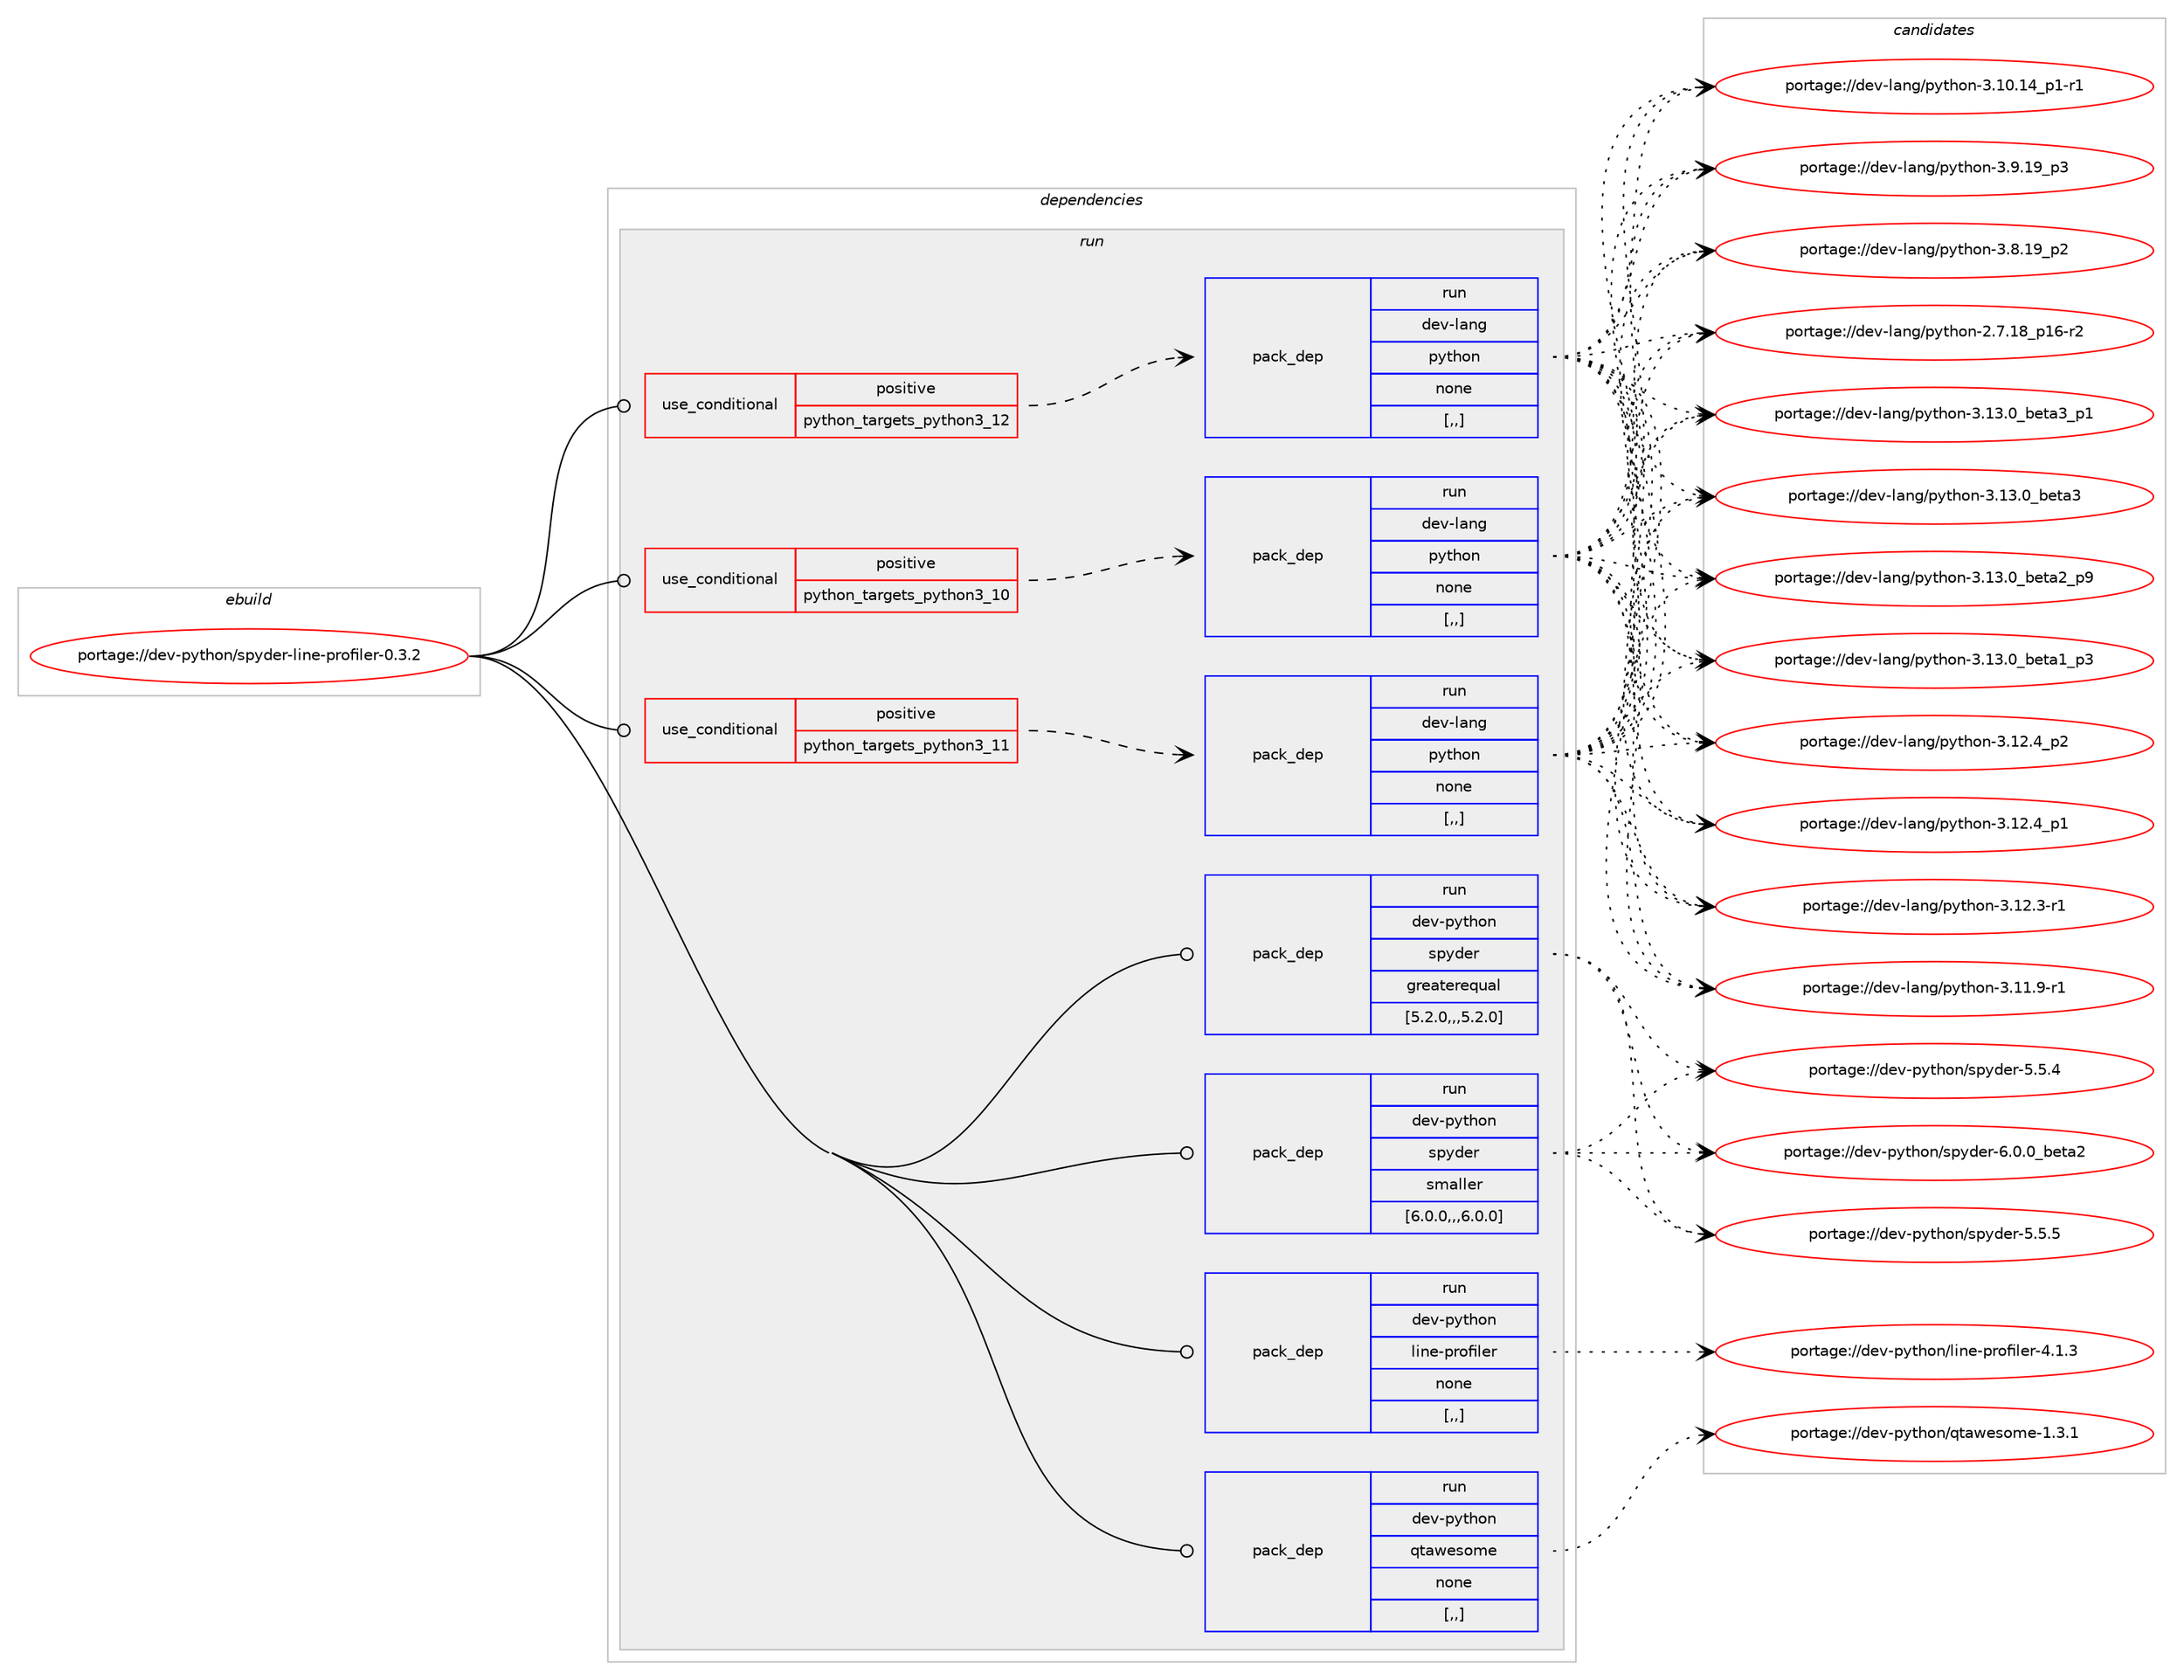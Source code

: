 digraph prolog {

# *************
# Graph options
# *************

newrank=true;
concentrate=true;
compound=true;
graph [rankdir=LR,fontname=Helvetica,fontsize=10,ranksep=1.5];#, ranksep=2.5, nodesep=0.2];
edge  [arrowhead=vee];
node  [fontname=Helvetica,fontsize=10];

# **********
# The ebuild
# **********

subgraph cluster_leftcol {
color=gray;
label=<<i>ebuild</i>>;
id [label="portage://dev-python/spyder-line-profiler-0.3.2", color=red, width=4, href="../dev-python/spyder-line-profiler-0.3.2.svg"];
}

# ****************
# The dependencies
# ****************

subgraph cluster_midcol {
color=gray;
label=<<i>dependencies</i>>;
subgraph cluster_compile {
fillcolor="#eeeeee";
style=filled;
label=<<i>compile</i>>;
}
subgraph cluster_compileandrun {
fillcolor="#eeeeee";
style=filled;
label=<<i>compile and run</i>>;
}
subgraph cluster_run {
fillcolor="#eeeeee";
style=filled;
label=<<i>run</i>>;
subgraph cond39763 {
dependency163868 [label=<<TABLE BORDER="0" CELLBORDER="1" CELLSPACING="0" CELLPADDING="4"><TR><TD ROWSPAN="3" CELLPADDING="10">use_conditional</TD></TR><TR><TD>positive</TD></TR><TR><TD>python_targets_python3_10</TD></TR></TABLE>>, shape=none, color=red];
subgraph pack122833 {
dependency163869 [label=<<TABLE BORDER="0" CELLBORDER="1" CELLSPACING="0" CELLPADDING="4" WIDTH="220"><TR><TD ROWSPAN="6" CELLPADDING="30">pack_dep</TD></TR><TR><TD WIDTH="110">run</TD></TR><TR><TD>dev-lang</TD></TR><TR><TD>python</TD></TR><TR><TD>none</TD></TR><TR><TD>[,,]</TD></TR></TABLE>>, shape=none, color=blue];
}
dependency163868:e -> dependency163869:w [weight=20,style="dashed",arrowhead="vee"];
}
id:e -> dependency163868:w [weight=20,style="solid",arrowhead="odot"];
subgraph cond39764 {
dependency163870 [label=<<TABLE BORDER="0" CELLBORDER="1" CELLSPACING="0" CELLPADDING="4"><TR><TD ROWSPAN="3" CELLPADDING="10">use_conditional</TD></TR><TR><TD>positive</TD></TR><TR><TD>python_targets_python3_11</TD></TR></TABLE>>, shape=none, color=red];
subgraph pack122834 {
dependency163871 [label=<<TABLE BORDER="0" CELLBORDER="1" CELLSPACING="0" CELLPADDING="4" WIDTH="220"><TR><TD ROWSPAN="6" CELLPADDING="30">pack_dep</TD></TR><TR><TD WIDTH="110">run</TD></TR><TR><TD>dev-lang</TD></TR><TR><TD>python</TD></TR><TR><TD>none</TD></TR><TR><TD>[,,]</TD></TR></TABLE>>, shape=none, color=blue];
}
dependency163870:e -> dependency163871:w [weight=20,style="dashed",arrowhead="vee"];
}
id:e -> dependency163870:w [weight=20,style="solid",arrowhead="odot"];
subgraph cond39765 {
dependency163872 [label=<<TABLE BORDER="0" CELLBORDER="1" CELLSPACING="0" CELLPADDING="4"><TR><TD ROWSPAN="3" CELLPADDING="10">use_conditional</TD></TR><TR><TD>positive</TD></TR><TR><TD>python_targets_python3_12</TD></TR></TABLE>>, shape=none, color=red];
subgraph pack122835 {
dependency163873 [label=<<TABLE BORDER="0" CELLBORDER="1" CELLSPACING="0" CELLPADDING="4" WIDTH="220"><TR><TD ROWSPAN="6" CELLPADDING="30">pack_dep</TD></TR><TR><TD WIDTH="110">run</TD></TR><TR><TD>dev-lang</TD></TR><TR><TD>python</TD></TR><TR><TD>none</TD></TR><TR><TD>[,,]</TD></TR></TABLE>>, shape=none, color=blue];
}
dependency163872:e -> dependency163873:w [weight=20,style="dashed",arrowhead="vee"];
}
id:e -> dependency163872:w [weight=20,style="solid",arrowhead="odot"];
subgraph pack122836 {
dependency163874 [label=<<TABLE BORDER="0" CELLBORDER="1" CELLSPACING="0" CELLPADDING="4" WIDTH="220"><TR><TD ROWSPAN="6" CELLPADDING="30">pack_dep</TD></TR><TR><TD WIDTH="110">run</TD></TR><TR><TD>dev-python</TD></TR><TR><TD>line-profiler</TD></TR><TR><TD>none</TD></TR><TR><TD>[,,]</TD></TR></TABLE>>, shape=none, color=blue];
}
id:e -> dependency163874:w [weight=20,style="solid",arrowhead="odot"];
subgraph pack122837 {
dependency163875 [label=<<TABLE BORDER="0" CELLBORDER="1" CELLSPACING="0" CELLPADDING="4" WIDTH="220"><TR><TD ROWSPAN="6" CELLPADDING="30">pack_dep</TD></TR><TR><TD WIDTH="110">run</TD></TR><TR><TD>dev-python</TD></TR><TR><TD>qtawesome</TD></TR><TR><TD>none</TD></TR><TR><TD>[,,]</TD></TR></TABLE>>, shape=none, color=blue];
}
id:e -> dependency163875:w [weight=20,style="solid",arrowhead="odot"];
subgraph pack122838 {
dependency163876 [label=<<TABLE BORDER="0" CELLBORDER="1" CELLSPACING="0" CELLPADDING="4" WIDTH="220"><TR><TD ROWSPAN="6" CELLPADDING="30">pack_dep</TD></TR><TR><TD WIDTH="110">run</TD></TR><TR><TD>dev-python</TD></TR><TR><TD>spyder</TD></TR><TR><TD>greaterequal</TD></TR><TR><TD>[5.2.0,,,5.2.0]</TD></TR></TABLE>>, shape=none, color=blue];
}
id:e -> dependency163876:w [weight=20,style="solid",arrowhead="odot"];
subgraph pack122839 {
dependency163877 [label=<<TABLE BORDER="0" CELLBORDER="1" CELLSPACING="0" CELLPADDING="4" WIDTH="220"><TR><TD ROWSPAN="6" CELLPADDING="30">pack_dep</TD></TR><TR><TD WIDTH="110">run</TD></TR><TR><TD>dev-python</TD></TR><TR><TD>spyder</TD></TR><TR><TD>smaller</TD></TR><TR><TD>[6.0.0,,,6.0.0]</TD></TR></TABLE>>, shape=none, color=blue];
}
id:e -> dependency163877:w [weight=20,style="solid",arrowhead="odot"];
}
}

# **************
# The candidates
# **************

subgraph cluster_choices {
rank=same;
color=gray;
label=<<i>candidates</i>>;

subgraph choice122833 {
color=black;
nodesep=1;
choice10010111845108971101034711212111610411111045514649514648959810111697519511249 [label="portage://dev-lang/python-3.13.0_beta3_p1", color=red, width=4,href="../dev-lang/python-3.13.0_beta3_p1.svg"];
choice1001011184510897110103471121211161041111104551464951464895981011169751 [label="portage://dev-lang/python-3.13.0_beta3", color=red, width=4,href="../dev-lang/python-3.13.0_beta3.svg"];
choice10010111845108971101034711212111610411111045514649514648959810111697509511257 [label="portage://dev-lang/python-3.13.0_beta2_p9", color=red, width=4,href="../dev-lang/python-3.13.0_beta2_p9.svg"];
choice10010111845108971101034711212111610411111045514649514648959810111697499511251 [label="portage://dev-lang/python-3.13.0_beta1_p3", color=red, width=4,href="../dev-lang/python-3.13.0_beta1_p3.svg"];
choice100101118451089711010347112121116104111110455146495046529511250 [label="portage://dev-lang/python-3.12.4_p2", color=red, width=4,href="../dev-lang/python-3.12.4_p2.svg"];
choice100101118451089711010347112121116104111110455146495046529511249 [label="portage://dev-lang/python-3.12.4_p1", color=red, width=4,href="../dev-lang/python-3.12.4_p1.svg"];
choice100101118451089711010347112121116104111110455146495046514511449 [label="portage://dev-lang/python-3.12.3-r1", color=red, width=4,href="../dev-lang/python-3.12.3-r1.svg"];
choice100101118451089711010347112121116104111110455146494946574511449 [label="portage://dev-lang/python-3.11.9-r1", color=red, width=4,href="../dev-lang/python-3.11.9-r1.svg"];
choice100101118451089711010347112121116104111110455146494846495295112494511449 [label="portage://dev-lang/python-3.10.14_p1-r1", color=red, width=4,href="../dev-lang/python-3.10.14_p1-r1.svg"];
choice100101118451089711010347112121116104111110455146574649579511251 [label="portage://dev-lang/python-3.9.19_p3", color=red, width=4,href="../dev-lang/python-3.9.19_p3.svg"];
choice100101118451089711010347112121116104111110455146564649579511250 [label="portage://dev-lang/python-3.8.19_p2", color=red, width=4,href="../dev-lang/python-3.8.19_p2.svg"];
choice100101118451089711010347112121116104111110455046554649569511249544511450 [label="portage://dev-lang/python-2.7.18_p16-r2", color=red, width=4,href="../dev-lang/python-2.7.18_p16-r2.svg"];
dependency163869:e -> choice10010111845108971101034711212111610411111045514649514648959810111697519511249:w [style=dotted,weight="100"];
dependency163869:e -> choice1001011184510897110103471121211161041111104551464951464895981011169751:w [style=dotted,weight="100"];
dependency163869:e -> choice10010111845108971101034711212111610411111045514649514648959810111697509511257:w [style=dotted,weight="100"];
dependency163869:e -> choice10010111845108971101034711212111610411111045514649514648959810111697499511251:w [style=dotted,weight="100"];
dependency163869:e -> choice100101118451089711010347112121116104111110455146495046529511250:w [style=dotted,weight="100"];
dependency163869:e -> choice100101118451089711010347112121116104111110455146495046529511249:w [style=dotted,weight="100"];
dependency163869:e -> choice100101118451089711010347112121116104111110455146495046514511449:w [style=dotted,weight="100"];
dependency163869:e -> choice100101118451089711010347112121116104111110455146494946574511449:w [style=dotted,weight="100"];
dependency163869:e -> choice100101118451089711010347112121116104111110455146494846495295112494511449:w [style=dotted,weight="100"];
dependency163869:e -> choice100101118451089711010347112121116104111110455146574649579511251:w [style=dotted,weight="100"];
dependency163869:e -> choice100101118451089711010347112121116104111110455146564649579511250:w [style=dotted,weight="100"];
dependency163869:e -> choice100101118451089711010347112121116104111110455046554649569511249544511450:w [style=dotted,weight="100"];
}
subgraph choice122834 {
color=black;
nodesep=1;
choice10010111845108971101034711212111610411111045514649514648959810111697519511249 [label="portage://dev-lang/python-3.13.0_beta3_p1", color=red, width=4,href="../dev-lang/python-3.13.0_beta3_p1.svg"];
choice1001011184510897110103471121211161041111104551464951464895981011169751 [label="portage://dev-lang/python-3.13.0_beta3", color=red, width=4,href="../dev-lang/python-3.13.0_beta3.svg"];
choice10010111845108971101034711212111610411111045514649514648959810111697509511257 [label="portage://dev-lang/python-3.13.0_beta2_p9", color=red, width=4,href="../dev-lang/python-3.13.0_beta2_p9.svg"];
choice10010111845108971101034711212111610411111045514649514648959810111697499511251 [label="portage://dev-lang/python-3.13.0_beta1_p3", color=red, width=4,href="../dev-lang/python-3.13.0_beta1_p3.svg"];
choice100101118451089711010347112121116104111110455146495046529511250 [label="portage://dev-lang/python-3.12.4_p2", color=red, width=4,href="../dev-lang/python-3.12.4_p2.svg"];
choice100101118451089711010347112121116104111110455146495046529511249 [label="portage://dev-lang/python-3.12.4_p1", color=red, width=4,href="../dev-lang/python-3.12.4_p1.svg"];
choice100101118451089711010347112121116104111110455146495046514511449 [label="portage://dev-lang/python-3.12.3-r1", color=red, width=4,href="../dev-lang/python-3.12.3-r1.svg"];
choice100101118451089711010347112121116104111110455146494946574511449 [label="portage://dev-lang/python-3.11.9-r1", color=red, width=4,href="../dev-lang/python-3.11.9-r1.svg"];
choice100101118451089711010347112121116104111110455146494846495295112494511449 [label="portage://dev-lang/python-3.10.14_p1-r1", color=red, width=4,href="../dev-lang/python-3.10.14_p1-r1.svg"];
choice100101118451089711010347112121116104111110455146574649579511251 [label="portage://dev-lang/python-3.9.19_p3", color=red, width=4,href="../dev-lang/python-3.9.19_p3.svg"];
choice100101118451089711010347112121116104111110455146564649579511250 [label="portage://dev-lang/python-3.8.19_p2", color=red, width=4,href="../dev-lang/python-3.8.19_p2.svg"];
choice100101118451089711010347112121116104111110455046554649569511249544511450 [label="portage://dev-lang/python-2.7.18_p16-r2", color=red, width=4,href="../dev-lang/python-2.7.18_p16-r2.svg"];
dependency163871:e -> choice10010111845108971101034711212111610411111045514649514648959810111697519511249:w [style=dotted,weight="100"];
dependency163871:e -> choice1001011184510897110103471121211161041111104551464951464895981011169751:w [style=dotted,weight="100"];
dependency163871:e -> choice10010111845108971101034711212111610411111045514649514648959810111697509511257:w [style=dotted,weight="100"];
dependency163871:e -> choice10010111845108971101034711212111610411111045514649514648959810111697499511251:w [style=dotted,weight="100"];
dependency163871:e -> choice100101118451089711010347112121116104111110455146495046529511250:w [style=dotted,weight="100"];
dependency163871:e -> choice100101118451089711010347112121116104111110455146495046529511249:w [style=dotted,weight="100"];
dependency163871:e -> choice100101118451089711010347112121116104111110455146495046514511449:w [style=dotted,weight="100"];
dependency163871:e -> choice100101118451089711010347112121116104111110455146494946574511449:w [style=dotted,weight="100"];
dependency163871:e -> choice100101118451089711010347112121116104111110455146494846495295112494511449:w [style=dotted,weight="100"];
dependency163871:e -> choice100101118451089711010347112121116104111110455146574649579511251:w [style=dotted,weight="100"];
dependency163871:e -> choice100101118451089711010347112121116104111110455146564649579511250:w [style=dotted,weight="100"];
dependency163871:e -> choice100101118451089711010347112121116104111110455046554649569511249544511450:w [style=dotted,weight="100"];
}
subgraph choice122835 {
color=black;
nodesep=1;
choice10010111845108971101034711212111610411111045514649514648959810111697519511249 [label="portage://dev-lang/python-3.13.0_beta3_p1", color=red, width=4,href="../dev-lang/python-3.13.0_beta3_p1.svg"];
choice1001011184510897110103471121211161041111104551464951464895981011169751 [label="portage://dev-lang/python-3.13.0_beta3", color=red, width=4,href="../dev-lang/python-3.13.0_beta3.svg"];
choice10010111845108971101034711212111610411111045514649514648959810111697509511257 [label="portage://dev-lang/python-3.13.0_beta2_p9", color=red, width=4,href="../dev-lang/python-3.13.0_beta2_p9.svg"];
choice10010111845108971101034711212111610411111045514649514648959810111697499511251 [label="portage://dev-lang/python-3.13.0_beta1_p3", color=red, width=4,href="../dev-lang/python-3.13.0_beta1_p3.svg"];
choice100101118451089711010347112121116104111110455146495046529511250 [label="portage://dev-lang/python-3.12.4_p2", color=red, width=4,href="../dev-lang/python-3.12.4_p2.svg"];
choice100101118451089711010347112121116104111110455146495046529511249 [label="portage://dev-lang/python-3.12.4_p1", color=red, width=4,href="../dev-lang/python-3.12.4_p1.svg"];
choice100101118451089711010347112121116104111110455146495046514511449 [label="portage://dev-lang/python-3.12.3-r1", color=red, width=4,href="../dev-lang/python-3.12.3-r1.svg"];
choice100101118451089711010347112121116104111110455146494946574511449 [label="portage://dev-lang/python-3.11.9-r1", color=red, width=4,href="../dev-lang/python-3.11.9-r1.svg"];
choice100101118451089711010347112121116104111110455146494846495295112494511449 [label="portage://dev-lang/python-3.10.14_p1-r1", color=red, width=4,href="../dev-lang/python-3.10.14_p1-r1.svg"];
choice100101118451089711010347112121116104111110455146574649579511251 [label="portage://dev-lang/python-3.9.19_p3", color=red, width=4,href="../dev-lang/python-3.9.19_p3.svg"];
choice100101118451089711010347112121116104111110455146564649579511250 [label="portage://dev-lang/python-3.8.19_p2", color=red, width=4,href="../dev-lang/python-3.8.19_p2.svg"];
choice100101118451089711010347112121116104111110455046554649569511249544511450 [label="portage://dev-lang/python-2.7.18_p16-r2", color=red, width=4,href="../dev-lang/python-2.7.18_p16-r2.svg"];
dependency163873:e -> choice10010111845108971101034711212111610411111045514649514648959810111697519511249:w [style=dotted,weight="100"];
dependency163873:e -> choice1001011184510897110103471121211161041111104551464951464895981011169751:w [style=dotted,weight="100"];
dependency163873:e -> choice10010111845108971101034711212111610411111045514649514648959810111697509511257:w [style=dotted,weight="100"];
dependency163873:e -> choice10010111845108971101034711212111610411111045514649514648959810111697499511251:w [style=dotted,weight="100"];
dependency163873:e -> choice100101118451089711010347112121116104111110455146495046529511250:w [style=dotted,weight="100"];
dependency163873:e -> choice100101118451089711010347112121116104111110455146495046529511249:w [style=dotted,weight="100"];
dependency163873:e -> choice100101118451089711010347112121116104111110455146495046514511449:w [style=dotted,weight="100"];
dependency163873:e -> choice100101118451089711010347112121116104111110455146494946574511449:w [style=dotted,weight="100"];
dependency163873:e -> choice100101118451089711010347112121116104111110455146494846495295112494511449:w [style=dotted,weight="100"];
dependency163873:e -> choice100101118451089711010347112121116104111110455146574649579511251:w [style=dotted,weight="100"];
dependency163873:e -> choice100101118451089711010347112121116104111110455146564649579511250:w [style=dotted,weight="100"];
dependency163873:e -> choice100101118451089711010347112121116104111110455046554649569511249544511450:w [style=dotted,weight="100"];
}
subgraph choice122836 {
color=black;
nodesep=1;
choice100101118451121211161041111104710810511010145112114111102105108101114455246494651 [label="portage://dev-python/line-profiler-4.1.3", color=red, width=4,href="../dev-python/line-profiler-4.1.3.svg"];
dependency163874:e -> choice100101118451121211161041111104710810511010145112114111102105108101114455246494651:w [style=dotted,weight="100"];
}
subgraph choice122837 {
color=black;
nodesep=1;
choice100101118451121211161041111104711311697119101115111109101454946514649 [label="portage://dev-python/qtawesome-1.3.1", color=red, width=4,href="../dev-python/qtawesome-1.3.1.svg"];
dependency163875:e -> choice100101118451121211161041111104711311697119101115111109101454946514649:w [style=dotted,weight="100"];
}
subgraph choice122838 {
color=black;
nodesep=1;
choice100101118451121211161041111104711511212110010111445544648464895981011169750 [label="portage://dev-python/spyder-6.0.0_beta2", color=red, width=4,href="../dev-python/spyder-6.0.0_beta2.svg"];
choice1001011184511212111610411111047115112121100101114455346534653 [label="portage://dev-python/spyder-5.5.5", color=red, width=4,href="../dev-python/spyder-5.5.5.svg"];
choice1001011184511212111610411111047115112121100101114455346534652 [label="portage://dev-python/spyder-5.5.4", color=red, width=4,href="../dev-python/spyder-5.5.4.svg"];
dependency163876:e -> choice100101118451121211161041111104711511212110010111445544648464895981011169750:w [style=dotted,weight="100"];
dependency163876:e -> choice1001011184511212111610411111047115112121100101114455346534653:w [style=dotted,weight="100"];
dependency163876:e -> choice1001011184511212111610411111047115112121100101114455346534652:w [style=dotted,weight="100"];
}
subgraph choice122839 {
color=black;
nodesep=1;
choice100101118451121211161041111104711511212110010111445544648464895981011169750 [label="portage://dev-python/spyder-6.0.0_beta2", color=red, width=4,href="../dev-python/spyder-6.0.0_beta2.svg"];
choice1001011184511212111610411111047115112121100101114455346534653 [label="portage://dev-python/spyder-5.5.5", color=red, width=4,href="../dev-python/spyder-5.5.5.svg"];
choice1001011184511212111610411111047115112121100101114455346534652 [label="portage://dev-python/spyder-5.5.4", color=red, width=4,href="../dev-python/spyder-5.5.4.svg"];
dependency163877:e -> choice100101118451121211161041111104711511212110010111445544648464895981011169750:w [style=dotted,weight="100"];
dependency163877:e -> choice1001011184511212111610411111047115112121100101114455346534653:w [style=dotted,weight="100"];
dependency163877:e -> choice1001011184511212111610411111047115112121100101114455346534652:w [style=dotted,weight="100"];
}
}

}
